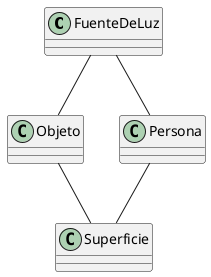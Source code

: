 @startuml Sombra

class FuenteDeLuz
class Superficie
class Objeto
class Persona
FuenteDeLuz -- Objeto
Objeto -- Superficie
FuenteDeLuz -- Persona
Persona -- Superficie

@enduml